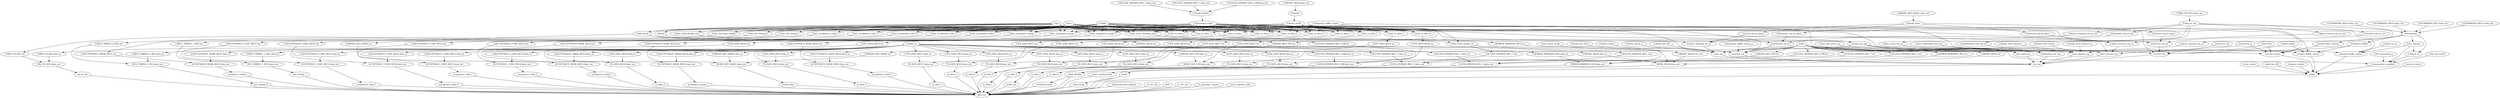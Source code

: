 strict digraph "" {
	"ACCEPTANCE_MASK_REG2.data_out"	 [complexity=2,
		importance=0.0743579494597,
		rank=0.0371789747298];
	acceptance_mask_2	 [complexity=2,
		importance=0.0699449049443,
		rank=0.0349724524722];
	"ACCEPTANCE_MASK_REG2.data_out" -> acceptance_mask_2;
	"[1]MODE_REG_BASIC.rst"	 [complexity=4,
		importance=0.152572129753,
		rank=0.0381430324383];
	"MODE_REG_BASIC.data_out"	 [complexity=3,
		importance=0.0753064756558,
		rank=0.0251021585519];
	"[1]MODE_REG_BASIC.rst" -> "MODE_REG_BASIC.data_out";
	"[1]BUS_TIMING_1_REG.we"	 [complexity=6,
		importance=0.143110195209,
		rank=0.0238516992014];
	"BUS_TIMING_1_REG.data_out"	 [complexity=5,
		importance=0.140147081205,
		rank=0.028029416241];
	"[1]BUS_TIMING_1_REG.we" -> "BUS_TIMING_1_REG.data_out";
	"[1]ACCEPTANCE_MASK_REG3.we"	 [complexity=3,
		importance=0.0773300332288,
		rank=0.0257766777429];
	"ACCEPTANCE_MASK_REG3.data_out"	 [complexity=2,
		importance=0.0743579494597,
		rank=0.0371789747298];
	"[1]ACCEPTANCE_MASK_REG3.we" -> "ACCEPTANCE_MASK_REG3.data_out";
	"[1]TX_DATA_REG5.data_in"	 [complexity=5,
		importance=0.0763674857173,
		rank=0.0152734971435];
	"TX_DATA_REG5.data_out"	 [complexity=3,
		importance=0.0743973057916,
		rank=0.0247991019305];
	"[1]TX_DATA_REG5.data_in" -> "TX_DATA_REG5.data_out";
	"TX_DATA_REG1.data_out"	 [complexity=3,
		importance=0.0743973057916,
		rank=0.0247991019305];
	tx_data_1	 [complexity=3,
		importance=0.0699580384431,
		rank=0.0233193461477];
	"TX_DATA_REG1.data_out" -> tx_data_1;
	"[1]IRQ_EN_REG.data_in"	 [complexity=4,
		importance=0.076318866071,
		rank=0.0190797165178];
	"IRQ_EN_REG.data_out"	 [complexity=2,
		importance=0.0743486861453,
		rank=0.0371743430727];
	"[1]IRQ_EN_REG.data_in" -> "IRQ_EN_REG.data_out";
	"[1]TX_DATA_REG3.data_in"	 [complexity=5,
		importance=0.0763674857173,
		rank=0.0152734971435];
	"TX_DATA_REG3.data_out"	 [complexity=3,
		importance=0.0743973057916,
		rank=0.0247991019305];
	"[1]TX_DATA_REG3.data_in" -> "TX_DATA_REG3.data_out";
	"[1]read_irq_reg"	 [complexity=14,
		importance=0.150883459417,
		rank=0.0107773899584];
	transmit_irq	 [complexity=12,
		importance=0.148084563124,
		rank=0.0123403802604];
	"[1]read_irq_reg" -> transmit_irq;
	bus_error_irq	 [complexity=12,
		importance=0.14674990236,
		rank=0.01222915853];
	"[1]read_irq_reg" -> bus_error_irq;
	arbitration_lost_irq	 [complexity=12,
		importance=0.14674990236,
		rank=0.01222915853];
	"[1]read_irq_reg" -> arbitration_lost_irq;
	error_irq	 [complexity=12,
		importance=0.149935989983,
		rank=0.0124946658319];
	"[1]read_irq_reg" -> error_irq;
	data_overrun_irq	 [complexity=12,
		importance=0.147727372771,
		rank=0.0123106143976];
	"[1]read_irq_reg" -> data_overrun_irq;
	error_passive_irq	 [complexity=12,
		importance=0.148594779692,
		rank=0.0123828983076];
	"[1]read_irq_reg" -> error_passive_irq;
	"[1]overrun_irq_en_basic"	 [complexity=19,
		importance=0.302099510967,
		rank=0.0158999742614];
	"[1]data_overrun_irq_en"	 [complexity=15,
		importance=0.299710370553,
		rank=0.0199806913702];
	"[1]overrun_irq_en_basic" -> "[1]data_overrun_irq_en";
	"[1]CLOCK_DIVIDER_REG_LOW.rst"	 [complexity=5,
		importance=6.2222418592,
		rank=1.24444837184];
	"CLOCK_DIVIDER_REG_LOW.data_out"	 [complexity=4,
		importance=3.11014134038,
		rank=0.777535335095];
	"[1]CLOCK_DIVIDER_REG_LOW.rst" -> "CLOCK_DIVIDER_REG_LOW.data_out";
	"[1]MODE_REG0.rst_sync"	 [complexity=45,
		importance=1.87420617808,
		rank=0.0416490261795];
	"MODE_REG0.data_out"	 [complexity=44,
		importance=0.93564637024,
		rank=0.0212646902327];
	"[1]MODE_REG0.rst_sync" -> "MODE_REG0.data_out";
	"[1]we"	 [complexity=49,
		importance=0.941884591692,
		rank=0.0192221345243];
	"[1]we_tx_data_0"	 [complexity=4,
		importance=0.0795860995608,
		rank=0.0198965248902];
	"[1]we" -> "[1]we_tx_data_0";
	"[1]we_tx_data_7"	 [complexity=4,
		importance=0.0795860995608,
		rank=0.0198965248902];
	"[1]we" -> "[1]we_tx_data_7";
	"[1]we_bus_timing_0"	 [complexity=6,
		importance=0.145152051595,
		rank=0.0241920085991];
	"[1]we" -> "[1]we_bus_timing_0";
	"[1]we_acceptance_code_1"	 [complexity=3,
		importance=0.0793898724962,
		rank=0.0264632908321];
	"[1]we" -> "[1]we_acceptance_code_1";
	"[1]we_acceptance_code_0"	 [complexity=6,
		importance=0.145185747145,
		rank=0.0241976245242];
	"[1]we" -> "[1]we_acceptance_code_0";
	"[1]we_acceptance_code_3"	 [complexity=3,
		importance=0.0793898724962,
		rank=0.0264632908321];
	"[1]we" -> "[1]we_acceptance_code_3";
	"[1]we_acceptance_code_2"	 [complexity=3,
		importance=0.0793898724962,
		rank=0.0264632908321];
	"[1]we" -> "[1]we_acceptance_code_2";
	"[1]we_bus_timing_1"	 [complexity=6,
		importance=0.145152051595,
		rank=0.0241920085991];
	"[1]we" -> "[1]we_bus_timing_1";
	"[1]read"	 [complexity=17,
		importance=0.152888541667,
		rank=0.00899344362746];
	"[1]we" -> "[1]read";
	"[1]we_tx_data_9"	 [complexity=4,
		importance=0.0795860995608,
		rank=0.0198965248902];
	"[1]we" -> "[1]we_tx_data_9";
	"[1]we_tx_data_8"	 [complexity=4,
		importance=0.0795860995608,
		rank=0.0198965248902];
	"[1]we" -> "[1]we_tx_data_8";
	"[1]we_tx_data_5"	 [complexity=4,
		importance=0.0795860995608,
		rank=0.0198965248902];
	"[1]we" -> "[1]we_tx_data_5";
	"[1]we_tx_data_4"	 [complexity=4,
		importance=0.0795860995608,
		rank=0.0198965248902];
	"[1]we" -> "[1]we_tx_data_4";
	"[1]we_tx_data_6"	 [complexity=4,
		importance=0.0795860995608,
		rank=0.0198965248902];
	"[1]we" -> "[1]we_tx_data_6";
	"[1]we_tx_data_1"	 [complexity=4,
		importance=0.0795860995608,
		rank=0.0198965248902];
	"[1]we" -> "[1]we_tx_data_1";
	"[1]we_tx_data_3"	 [complexity=4,
		importance=0.0795860995608,
		rank=0.0198965248902];
	"[1]we" -> "[1]we_tx_data_3";
	"[1]we_tx_data_2"	 [complexity=4,
		importance=0.0795860995608,
		rank=0.0198965248902];
	"[1]we" -> "[1]we_tx_data_2";
	"[1]we_acceptance_mask_3"	 [complexity=3,
		importance=0.0793898724962,
		rank=0.0264632908321];
	"[1]we" -> "[1]we_acceptance_mask_3";
	"[1]we_clock_divider_low"	 [complexity=8,
		importance=3.11724677527,
		rank=0.389655846909];
	"[1]we" -> "[1]we_clock_divider_low";
	"[1]we_error_warning_limit"	 [complexity=3,
		importance=0.0808588150506,
		rank=0.0269529383502];
	"[1]we" -> "[1]we_error_warning_limit";
	"[1]we_acceptance_mask_2"	 [complexity=3,
		importance=0.0793898724962,
		rank=0.0264632908321];
	"[1]we" -> "[1]we_acceptance_mask_2";
	"[1]we_acceptance_mask_0"	 [complexity=6,
		importance=0.145185747145,
		rank=0.0241976245242];
	"[1]we" -> "[1]we_acceptance_mask_0";
	"[1]we_acceptance_mask_1"	 [complexity=3,
		importance=0.0793898724962,
		rank=0.0264632908321];
	"[1]we" -> "[1]we_acceptance_mask_1";
	"[1]we_interrupt_enable"	 [complexity=3,
		importance=0.0793436783706,
		rank=0.0264478927902];
	"[1]we" -> "[1]we_interrupt_enable";
	"[1]we_mode"	 [complexity=45,
		importance=0.939942154639,
		rank=0.0208876034364];
	"[1]we" -> "[1]we_mode";
	arbitration_lost_capture	 [complexity=2,
		importance=0.0677383117022,
		rank=0.0338691558511];
	data_out	 [complexity=0,
		importance=0.0657958746492,
		rank=0.0];
	arbitration_lost_capture -> data_out;
	reset_mode	 [complexity=42,
		importance=0.923950891108,
		rank=0.0219988307407];
	reset_mode -> data_out;
	"BUS_TIMING_0_REG.data_out"	 [complexity=5,
		importance=0.140147081205,
		rank=0.028029416241];
	bus_timing_0	 [complexity=5,
		importance=0.135738522156,
		rank=0.0271477044312];
	"BUS_TIMING_0_REG.data_out" -> bus_timing_0;
	"[1]MODE_REG_BASIC.data_out"	 [complexity=23,
		importance=0.316027346399,
		rank=0.0137403194087];
	"[1]mode_basic"	 [complexity=23,
		importance=0.310981635858,
		rank=0.0135209406895];
	"[1]MODE_REG_BASIC.data_out" -> "[1]mode_basic";
	"[1]ACCEPTANCE_CODE_REG2.we"	 [complexity=3,
		importance=0.0773300332288,
		rank=0.0257766777429];
	"ACCEPTANCE_CODE_REG2.data_out"	 [complexity=2,
		importance=0.0743579494597,
		rank=0.0371789747298];
	"[1]ACCEPTANCE_CODE_REG2.we" -> "ACCEPTANCE_CODE_REG2.data_out";
	"[1]error_status"	 [complexity=17,
		importance=0.30181441702,
		rank=0.0177537892364];
	"[1]error_status" -> error_irq;
	"[1]tx_request"	 [complexity=7,
		importance=0.293256749181,
		rank=0.0418938213115];
	transmission_complete	 [complexity=6,
		importance=0.14687412247,
		rank=0.0244790204117];
	"[1]tx_request" -> transmission_complete;
	"[1]abort_tx"	 [complexity=9,
		importance=0.296443247004,
		rank=0.032938138556];
	"[1]tx_request" -> "[1]abort_tx";
	transmit_buffer_status	 [complexity=6,
		importance=0.145370741284,
		rank=0.0242284568807];
	"[1]tx_request" -> transmit_buffer_status;
	"[1]TX_DATA_REG6.we"	 [complexity=4,
		importance=0.0774216751018,
		rank=0.0193554187754];
	"TX_DATA_REG6.data_out"	 [complexity=3,
		importance=0.0743973057916,
		rank=0.0247991019305];
	"[1]TX_DATA_REG6.we" -> "TX_DATA_REG6.data_out";
	"[1]transmit_buffer_status_q"	 [complexity=15,
		importance=0.150131585369,
		rank=0.0100087723579];
	"[1]transmit_buffer_status_q" -> transmit_irq;
	acceptance_code_3	 [complexity=2,
		importance=0.0699449049443,
		rank=0.0349724524722];
	acceptance_code_3 -> data_out;
	acceptance_code_2	 [complexity=2,
		importance=0.0699449049443,
		rank=0.0349724524722];
	acceptance_code_2 -> data_out;
	acceptance_code_1	 [complexity=2,
		importance=0.0699449049443,
		rank=0.0349724524722];
	acceptance_code_1 -> data_out;
	acceptance_code_0	 [complexity=5,
		importance=0.135740779594,
		rank=0.0271481559187];
	acceptance_code_0 -> data_out;
	"[1]ACCEPTANCE_CODE_REG1.we"	 [complexity=3,
		importance=0.0773300332288,
		rank=0.0257766777429];
	"ACCEPTANCE_CODE_REG1.data_out"	 [complexity=2,
		importance=0.0743579494597,
		rank=0.0371789747298];
	"[1]ACCEPTANCE_CODE_REG1.we" -> "ACCEPTANCE_CODE_REG1.data_out";
	"[1]MODE_REG_BASIC.we"	 [complexity=4,
		importance=0.0775850402985,
		rank=0.0193962600746];
	"[1]MODE_REG_BASIC.we" -> "MODE_REG_BASIC.data_out";
	"[1]error_passive_irq_en"	 [complexity=18,
		importance=0.29939123523,
		rank=0.0166328464017];
	"[1]error_passive_irq_en" -> error_passive_irq;
	irq_reg	 [complexity=4,
		importance=0.142533870463,
		rank=0.0356334676158];
	transmit_irq -> irq_reg;
	acceptance_mask_3	 [complexity=2,
		importance=0.0699449049443,
		rank=0.0349724524722];
	"ACCEPTANCE_MASK_REG3.data_out" -> acceptance_mask_3;
	"[1]info_empty"	 [complexity=15,
		importance=0.300459031128,
		rank=0.0200306020752];
	receive_buffer_status	 [complexity=6,
		importance=0.144891832577,
		rank=0.0241486387628];
	"[1]info_empty" -> receive_buffer_status;
	receive_irq	 [complexity=12,
		importance=0.149258297037,
		rank=0.0124381914198];
	"[1]info_empty" -> receive_irq;
	"[1]mode"	 [complexity=13,
		importance=0.153154083923,
		rank=0.0117810833787];
	"[1]reset_mode"	 [complexity=11,
		importance=0.147960697613,
		rank=0.0134509725103];
	"[1]mode" -> "[1]reset_mode";
	"[1]TX_DATA_REG2.data_in"	 [complexity=5,
		importance=0.0763674857173,
		rank=0.0152734971435];
	"TX_DATA_REG2.data_out"	 [complexity=3,
		importance=0.0743973057916,
		rank=0.0247991019305];
	"[1]TX_DATA_REG2.data_in" -> "TX_DATA_REG2.data_out";
	"[1]TX_DATA_REG0.data_in"	 [complexity=5,
		importance=0.0763674857173,
		rank=0.0152734971435];
	"TX_DATA_REG0.data_out"	 [complexity=3,
		importance=0.0743973057916,
		rank=0.0247991019305];
	"[1]TX_DATA_REG0.data_in" -> "TX_DATA_REG0.data_out";
	"[1]TX_DATA_REG0.we"	 [complexity=4,
		importance=0.0774216751018,
		rank=0.0193554187754];
	"[1]we_tx_data_0" -> "[1]TX_DATA_REG0.we";
	acceptance_mask_0	 [complexity=5,
		importance=0.135740779594,
		rank=0.0271481559187];
	acceptance_mask_0 -> data_out;
	acceptance_mask_1	 [complexity=2,
		importance=0.0699449049443,
		rank=0.0349724524722];
	acceptance_mask_1 -> data_out;
	acceptance_mask_2 -> data_out;
	acceptance_mask_3 -> data_out;
	"[1]data_overrun_irq_en" -> data_overrun_irq;
	"[1]ACCEPTANCE_MASK_REG2.we"	 [complexity=3,
		importance=0.0773300332288,
		rank=0.0257766777429];
	"[1]ACCEPTANCE_MASK_REG2.we" -> "ACCEPTANCE_MASK_REG2.data_out";
	"TX_DATA_REG7.data_out"	 [complexity=3,
		importance=0.0743973057916,
		rank=0.0247991019305];
	tx_data_7	 [complexity=3,
		importance=0.0699580384431,
		rank=0.0233193461477];
	"TX_DATA_REG7.data_out" -> tx_data_7;
	"[1]IRQ_EN_REG.data_out"	 [complexity=20,
		importance=0.307944046726,
		rank=0.0153972023363];
	"[1]irq_en_ext"	 [complexity=20,
		importance=0.303537149621,
		rank=0.0151768574811];
	"[1]IRQ_EN_REG.data_out" -> "[1]irq_en_ext";
	tx_data_5	 [complexity=3,
		importance=0.0699580384431,
		rank=0.0233193461477];
	"TX_DATA_REG5.data_out" -> tx_data_5;
	irq_reg -> data_out;
	bus_timing_1	 [complexity=5,
		importance=0.135738522156,
		rank=0.0271477044312];
	"BUS_TIMING_1_REG.data_out" -> bus_timing_1;
	"[1]CLOCK_DIVIDER_REG_3.rst"	 [complexity=5,
		importance=6.22235553779,
		rank=1.24447110756];
	"CLOCK_DIVIDER_REG_3.data_out"	 [complexity=4,
		importance=3.11019817967,
		rank=0.777549544918];
	"[1]CLOCK_DIVIDER_REG_3.rst" -> "CLOCK_DIVIDER_REG_3.data_out";
	bus_timing_0 -> data_out;
	bus_timing_1 -> data_out;
	"ACCEPTANCE_CODE_REG1.data_out" -> acceptance_code_1;
	mode	 [complexity=44,
		importance=0.929144277417,
		rank=0.0211169153958];
	mode -> reset_mode;
	mode -> data_out;
	"[1]addr"	 [complexity=49,
		importance=0.941884591692,
		rank=0.0192221345243];
	"[1]addr" -> "[1]read_irq_reg";
	"[1]addr" -> "[1]we_tx_data_0";
	"[1]addr" -> "[1]we_tx_data_7";
	"[1]addr" -> "[1]we_bus_timing_0";
	"[1]addr" -> "[1]we_acceptance_code_1";
	"[1]addr" -> "[1]we_acceptance_code_0";
	"[1]addr" -> "[1]we_acceptance_code_3";
	"[1]addr" -> "[1]we_acceptance_code_2";
	"[1]addr" -> "[1]we_bus_timing_1";
	"[1]addr" -> "[1]we_tx_data_9";
	"[1]addr" -> "[1]we_tx_data_8";
	"[1]addr" -> "[1]we_tx_data_5";
	"[1]addr" -> "[1]we_tx_data_4";
	"[1]addr" -> "[1]we_tx_data_6";
	"[1]addr" -> "[1]we_tx_data_1";
	"[1]addr" -> "[1]we_tx_data_3";
	"[1]addr" -> "[1]we_tx_data_2";
	"[1]addr" -> "[1]we_acceptance_mask_3";
	"[1]addr" -> "[1]we_clock_divider_low";
	"[1]addr" -> "[1]we_error_warning_limit";
	"[1]addr" -> "[1]we_acceptance_mask_2";
	"[1]addr" -> "[1]we_acceptance_mask_0";
	"[1]addr" -> "[1]we_acceptance_mask_1";
	"[1]addr" -> "[1]we_interrupt_enable";
	"[1]addr" -> "[1]we_mode";
	"[1]TX_DATA_REG7.we"	 [complexity=4,
		importance=0.0774216751018,
		rank=0.0193554187754];
	"[1]we_tx_data_7" -> "[1]TX_DATA_REG7.we";
	"[1]TX_DATA_REG0.we" -> "TX_DATA_REG0.data_out";
	"[1]extended_mode"	 [complexity=13,
		importance=0.0824985260634,
		rank=0.00634604046641];
	"[1]extended_mode" -> "[1]we_tx_data_0";
	"[1]extended_mode" -> "[1]data_overrun_irq_en";
	"[1]extended_mode" -> "[1]we_tx_data_7";
	"[1]extended_mode" -> "[1]we_acceptance_code_1";
	"[1]extended_mode" -> "[1]we_acceptance_code_0";
	"[1]extended_mode" -> "[1]we_acceptance_code_3";
	"[1]extended_mode" -> "[1]we_acceptance_code_2";
	"[1]extended_mode" -> "[1]we_tx_data_9";
	"[1]extended_mode" -> "[1]we_tx_data_8";
	"[1]extended_mode" -> "[1]we_tx_data_5";
	"[1]extended_mode" -> "[1]we_tx_data_4";
	"[1]extended_mode" -> "[1]we_tx_data_6";
	"[1]extended_mode" -> "[1]we_tx_data_1";
	"[1]extended_mode" -> "[1]we_tx_data_3";
	"[1]extended_mode" -> "[1]we_tx_data_2";
	"[1]extended_mode" -> "[1]we_acceptance_mask_3";
	"[1]extended_mode" -> "[1]we_error_warning_limit";
	"[1]receive_irq_en"	 [complexity=15,
		importance=0.302772219086,
		rank=0.0201848146057];
	"[1]extended_mode" -> "[1]receive_irq_en";
	"[1]extended_mode" -> "[1]we_acceptance_mask_2";
	"[1]extended_mode" -> "[1]we_acceptance_mask_0";
	"[1]extended_mode" -> "[1]we_acceptance_mask_1";
	"[1]extended_mode" -> "[1]we_interrupt_enable";
	"[1]error_warning_irq_en"	 [complexity=17,
		importance=0.304127604978,
		rank=0.0178898591164];
	"[1]extended_mode" -> "[1]error_warning_irq_en";
	"[1]transmit_irq_en"	 [complexity=15,
		importance=0.152340188136,
		rank=0.0101560125424];
	"[1]extended_mode" -> "[1]transmit_irq_en";
	"[1]transmit_buffer_status"	 [complexity=13,
		importance=0.0829338688595,
		rank=0.0063795283738];
	"[1]transmit_buffer_status" -> transmit_irq;
	"[1]transmit_buffer_status" -> "[1]we_tx_data_0";
	"[1]transmit_buffer_status" -> "[1]we_tx_data_7";
	"[1]transmit_buffer_status" -> "[1]we_tx_data_9";
	"[1]transmit_buffer_status" -> "[1]we_tx_data_8";
	"[1]transmit_buffer_status" -> "[1]we_tx_data_5";
	"[1]transmit_buffer_status" -> "[1]we_tx_data_4";
	"[1]transmit_buffer_status" -> "[1]we_tx_data_6";
	"[1]transmit_buffer_status" -> "[1]we_tx_data_1";
	"[1]transmit_buffer_status" -> "[1]we_tx_data_3";
	"[1]transmit_buffer_status" -> "[1]we_tx_data_2";
	tx_data_2	 [complexity=3,
		importance=0.0699580384431,
		rank=0.0233193461477];
	"TX_DATA_REG2.data_out" -> tx_data_2;
	"TX_DATA_REG4.data_out"	 [complexity=3,
		importance=0.0743973057916,
		rank=0.0247991019305];
	tx_data_4	 [complexity=3,
		importance=0.0699580384431,
		rank=0.0233193461477];
	"TX_DATA_REG4.data_out" -> tx_data_4;
	"[1]tx_successful"	 [complexity=9,
		importance=0.295690681993,
		rank=0.0328545202215];
	"[1]tx_successful" -> transmission_complete;
	"[1]rst"	 [complexity=45,
		importance=2.81084072621,
		rank=0.0624631272492];
	"[1]rst" -> "[1]MODE_REG_BASIC.rst";
	"[1]rst" -> "[1]CLOCK_DIVIDER_REG_LOW.rst";
	"[1]rst" -> transmit_irq;
	"[1]rst" -> "[1]CLOCK_DIVIDER_REG_3.rst";
	"[1]rst" -> bus_error_irq;
	"[1]ERROR_WARNING_REG.rst"	 [complexity=3,
		importance=0.15361296247,
		rank=0.0512043208233];
	"[1]rst" -> "[1]ERROR_WARNING_REG.rst";
	"[1]rst" -> arbitration_lost_irq;
	"[1]rst" -> error_irq;
	"[1]rst" -> transmission_complete;
	"[1]MODE_REG0.rst"	 [complexity=45,
		importance=2.80889828916,
		rank=0.0624199619813];
	"[1]rst" -> "[1]MODE_REG0.rst";
	overrun_status	 [complexity=6,
		importance=0.14622085666,
		rank=0.0243701427767];
	"[1]rst" -> overrun_status;
	"[1]rst" -> receive_buffer_status;
	"[1]CLOCK_DIVIDER_REG_7.rst"	 [complexity=5,
		importance=6.22235553779,
		rank=1.24447110756];
	"[1]rst" -> "[1]CLOCK_DIVIDER_REG_7.rst";
	"[1]rst" -> data_overrun_irq;
	"[1]rst" -> transmit_buffer_status;
	"[1]rst" -> error_passive_irq;
	"[1]MODE_REG_EXT.rst"	 [complexity=4,
		importance=0.152609012938,
		rank=0.0381522532344];
	"[1]rst" -> "[1]MODE_REG_EXT.rst";
	"[1]rst" -> receive_irq;
	"[1]BUS_TIMING_0_REG.we"	 [complexity=6,
		importance=0.143110195209,
		rank=0.0238516992014];
	"[1]we_bus_timing_0" -> "[1]BUS_TIMING_0_REG.we";
	"[1]we_acceptance_code_1" -> "[1]ACCEPTANCE_CODE_REG1.we";
	"[1]ACCEPTANCE_CODE_REG0.we"	 [complexity=6,
		importance=0.143125907878,
		rank=0.0238543179797];
	"[1]we_acceptance_code_0" -> "[1]ACCEPTANCE_CODE_REG0.we";
	"[1]ACCEPTANCE_CODE_REG3.we"	 [complexity=3,
		importance=0.0773300332288,
		rank=0.0257766777429];
	"[1]we_acceptance_code_3" -> "[1]ACCEPTANCE_CODE_REG3.we";
	"[1]we_acceptance_code_2" -> "[1]ACCEPTANCE_CODE_REG2.we";
	"[1]set_reset_mode"	 [complexity=45,
		importance=1.87614861513,
		rank=0.0416921914474];
	"[1]set_reset_mode" -> "[1]MODE_REG0.rst_sync";
	"MODE_REG0.data_out" -> mode;
	"[1]MODE_REG_EXT.we"	 [complexity=4,
		importance=0.0776281185203,
		rank=0.0194070296301];
	"MODE_REG_EXT.data_out"	 [complexity=3,
		importance=0.075324917248,
		rank=0.0251083057493];
	"[1]MODE_REG_EXT.we" -> "MODE_REG_EXT.data_out";
	receive_status	 [complexity=6,
		importance=0.143965409038,
		rank=0.0239942348397];
	status	 [complexity=4,
		importance=0.142022971985,
		rank=0.0355057429963];
	receive_status -> status;
	rx_err_cnt	 [complexity=2,
		importance=0.0677383117022,
		rank=0.0338691558511];
	rx_err_cnt -> data_out;
	error_status	 [complexity=6,
		importance=0.143965409038,
		rank=0.0239942348397];
	error_status -> status;
	bus_error_irq -> irq_reg;
	"[1]MODE_REG0.data_in"	 [complexity=46,
		importance=0.937616550165,
		rank=0.0203829684819];
	"[1]MODE_REG0.data_in" -> "MODE_REG0.data_out";
	"[1]clear_data_overrun"	 [complexity=8,
		importance=0.148736123273,
		rank=0.0185920154091];
	"[1]clear_data_overrun" -> overrun_status;
	"[1]ACCEPTANCE_MASK_REG1.we"	 [complexity=3,
		importance=0.0773300332288,
		rank=0.0257766777429];
	"ACCEPTANCE_MASK_REG1.data_out"	 [complexity=2,
		importance=0.0743579494597,
		rank=0.0371789747298];
	"[1]ACCEPTANCE_MASK_REG1.we" -> "ACCEPTANCE_MASK_REG1.data_out";
	addr	 [complexity=2,
		importance=3.09434854557,
		rank=1.54717427278];
	addr -> data_out;
	"[1]command"	 [complexity=16,
		importance=0.166662617656,
		rank=0.0104164136035];
	"[1]command" -> "[1]tx_request";
	"[1]command" -> "[1]clear_data_overrun";
	"[1]command" -> "[1]abort_tx";
	"[1]release_buffer"	 [complexity=14,
		importance=0.15177356365,
		rank=0.0108409688321];
	"[1]command" -> "[1]release_buffer";
	"[1]we_bus_timing_1" -> "[1]BUS_TIMING_1_REG.we";
	"[1]mode_basic" -> "[1]overrun_irq_en_basic";
	"[1]error_irq_en_basic"	 [complexity=21,
		importance=0.306516745393,
		rank=0.0145960354949];
	"[1]mode_basic" -> "[1]error_irq_en_basic";
	"[1]transmit_irq_en_basic"	 [complexity=19,
		importance=0.15472932855,
		rank=0.00814364887106];
	"[1]mode_basic" -> "[1]transmit_irq_en_basic";
	"[1]receive_irq_en_basic"	 [complexity=19,
		importance=0.3051613595,
		rank=0.0160611241842];
	"[1]mode_basic" -> "[1]receive_irq_en_basic";
	"TX_DATA_REG8.data_out"	 [complexity=3,
		importance=0.0743973057916,
		rank=0.0247991019305];
	tx_data_8	 [complexity=3,
		importance=0.0699580384431,
		rank=0.0233193461477];
	"TX_DATA_REG8.data_out" -> tx_data_8;
	"[1]error_warning_irq_en_ext"	 [complexity=21,
		importance=0.306329280825,
		rank=0.0145871086107];
	"[1]error_warning_irq_en_ext" -> "[1]error_warning_irq_en";
	"[1]IRQ_EN_REG.we"	 [complexity=3,
		importance=0.0773084757328,
		rank=0.0257694919109];
	"[1]IRQ_EN_REG.we" -> "IRQ_EN_REG.data_out";
	"ERROR_WARNING_REG.data_out"	 [complexity=2,
		importance=0.0758268920141,
		rank=0.037913446007];
	"[1]ERROR_WARNING_REG.rst" -> "ERROR_WARNING_REG.data_out";
	"[1]ERROR_WARNING_REG.data_in"	 [complexity=4,
		importance=0.0777970719398,
		rank=0.0194492679849];
	"[1]ERROR_WARNING_REG.data_in" -> "ERROR_WARNING_REG.data_out";
	"ACCEPTANCE_CODE_REG3.data_out"	 [complexity=2,
		importance=0.0743579494597,
		rank=0.0371789747298];
	"ACCEPTANCE_CODE_REG3.data_out" -> acceptance_code_3;
	"[1]overrun"	 [complexity=15,
		importance=0.297397182594,
		rank=0.0198264788396];
	"[1]overrun" -> overrun_status;
	"[1]overrun" -> data_overrun_irq;
	"[1]ACCEPTANCE_CODE_REG0.data_in"	 [complexity=7,
		importance=0.142124004035,
		rank=0.0203034291478];
	"ACCEPTANCE_CODE_REG0.data_out"	 [complexity=5,
		importance=0.140153824109,
		rank=0.0280307648218];
	"[1]ACCEPTANCE_CODE_REG0.data_in" -> "ACCEPTANCE_CODE_REG0.data_out";
	"[1]TX_DATA_REG2.we"	 [complexity=4,
		importance=0.0774216751018,
		rank=0.0193554187754];
	"[1]TX_DATA_REG2.we" -> "TX_DATA_REG2.data_out";
	"[1]TX_DATA_REG9.data_in"	 [complexity=5,
		importance=0.0763674857173,
		rank=0.0152734971435];
	"TX_DATA_REG9.data_out"	 [complexity=3,
		importance=0.0743973057916,
		rank=0.0247991019305];
	"[1]TX_DATA_REG9.data_in" -> "TX_DATA_REG9.data_out";
	"[1]error_irq_en_basic" -> "[1]error_warning_irq_en";
	"[1]error_status_q"	 [complexity=17,
		importance=0.302057167156,
		rank=0.0177680686563];
	"[1]error_status_q" -> error_irq;
	arbitration_lost_irq -> irq_reg;
	"[1]CLOCK_DIVIDER_REG_3.data_in"	 [complexity=6,
		importance=3.1121683596,
		rank=0.5186947266];
	"[1]CLOCK_DIVIDER_REG_3.data_in" -> "CLOCK_DIVIDER_REG_3.data_out";
	clock_divider	 [complexity=4,
		importance=3.10501161226,
		rank=0.776252903066];
	"CLOCK_DIVIDER_REG_LOW.data_out" -> clock_divider;
	error_irq -> irq_reg;
	"[1]TX_DATA_REG9.we"	 [complexity=4,
		importance=0.0774216751018,
		rank=0.0193554187754];
	"[1]TX_DATA_REG9.we" -> "TX_DATA_REG9.data_out";
	"[1]COMMAND_REG0.data_out"	 [complexity=16,
		importance=0.173033838099,
		rank=0.0108146148812];
	"[1]COMMAND_REG0.data_out" -> "[1]command";
	"[1]transmit_irq_en_ext"	 [complexity=19,
		importance=0.154541863982,
		rank=0.00813378231486];
	"[1]transmit_irq_en_ext" -> "[1]transmit_irq_en";
	"[1]CLOCK_DIVIDER_REG_7.data_in"	 [complexity=6,
		importance=3.1121683596,
		rank=0.5186947266];
	"CLOCK_DIVIDER_REG_7.data_out"	 [complexity=4,
		importance=3.11019817967,
		rank=0.777549544918];
	"[1]CLOCK_DIVIDER_REG_7.data_in" -> "CLOCK_DIVIDER_REG_7.data_out";
	tx_err_cnt	 [complexity=2,
		importance=0.0677383117022,
		rank=0.0338691558511];
	tx_err_cnt -> data_out;
	"[1]ACCEPTANCE_CODE_REG3.we" -> "ACCEPTANCE_CODE_REG3.data_out";
	transmission_complete -> status;
	"[1]MODE_REG_BASIC.data_in"	 [complexity=5,
		importance=0.0772766555815,
		rank=0.0154553311163];
	"[1]MODE_REG_BASIC.data_in" -> "MODE_REG_BASIC.data_out";
	"[1]TX_DATA_REG3.we"	 [complexity=4,
		importance=0.0774216751018,
		rank=0.0193554187754];
	"[1]TX_DATA_REG3.we" -> "TX_DATA_REG3.data_out";
	"[1]MODE_REG0.rst" -> "MODE_REG0.data_out";
	node_bus_off	 [complexity=6,
		importance=0.143965409038,
		rank=0.0239942348397];
	node_bus_off -> status;
	"[1]read" -> "[1]read_irq_reg";
	"[1]ACCEPTANCE_CODE_REG0.we" -> "ACCEPTANCE_CODE_REG0.data_out";
	"[1]ERROR_WARNING_REG.we"	 [complexity=3,
		importance=0.0787989757832,
		rank=0.0262663252611];
	"[1]ERROR_WARNING_REG.we" -> "ERROR_WARNING_REG.data_out";
	"[1]abort_tx" -> transmission_complete;
	overrun_status -> status;
	"[1]node_error_passive_q"	 [complexity=18,
		importance=0.596515755929,
		rank=0.0331397642183];
	"[1]node_error_passive_q" -> error_passive_irq;
	"[1]set_arbitration_lost_irq"	 [complexity=14,
		importance=0.295442241774,
		rank=0.0211030172696];
	"[1]set_arbitration_lost_irq" -> arbitration_lost_irq;
	"[1]transmit_irq_en_basic" -> "[1]transmit_irq_en";
	"[1]we_tx_data_9" -> "[1]TX_DATA_REG9.we";
	"[1]TX_DATA_REG8.we"	 [complexity=4,
		importance=0.0774216751018,
		rank=0.0193554187754];
	"[1]we_tx_data_8" -> "[1]TX_DATA_REG8.we";
	"[1]TX_DATA_REG5.we"	 [complexity=4,
		importance=0.0774216751018,
		rank=0.0193554187754];
	"[1]we_tx_data_5" -> "[1]TX_DATA_REG5.we";
	"[1]TX_DATA_REG4.we"	 [complexity=4,
		importance=0.0774216751018,
		rank=0.0193554187754];
	"[1]we_tx_data_4" -> "[1]TX_DATA_REG4.we";
	"[1]cs"	 [complexity=49,
		importance=0.941884591692,
		rank=0.0192221345243];
	"[1]cs" -> "[1]we_tx_data_0";
	"[1]cs" -> "[1]we_tx_data_7";
	"[1]cs" -> "[1]we_bus_timing_0";
	"[1]cs" -> "[1]we_acceptance_code_1";
	"[1]cs" -> "[1]we_acceptance_code_0";
	"[1]cs" -> "[1]we_acceptance_code_3";
	"[1]cs" -> "[1]we_acceptance_code_2";
	"[1]cs" -> "[1]we_bus_timing_1";
	"[1]cs" -> "[1]read";
	"[1]cs" -> "[1]we_tx_data_9";
	"[1]cs" -> "[1]we_tx_data_8";
	"[1]cs" -> "[1]we_tx_data_5";
	"[1]cs" -> "[1]we_tx_data_4";
	"[1]cs" -> "[1]we_tx_data_6";
	"[1]cs" -> "[1]we_tx_data_1";
	"[1]cs" -> "[1]we_tx_data_3";
	"[1]cs" -> "[1]we_tx_data_2";
	"[1]cs" -> "[1]we_acceptance_mask_3";
	"[1]cs" -> "[1]we_clock_divider_low";
	"[1]cs" -> "[1]we_error_warning_limit";
	"[1]cs" -> "[1]we_acceptance_mask_2";
	"[1]cs" -> "[1]we_acceptance_mask_0";
	"[1]cs" -> "[1]we_acceptance_mask_1";
	"[1]cs" -> "[1]we_interrupt_enable";
	"[1]cs" -> "[1]we_mode";
	"[1]we_tx_data_6" -> "[1]TX_DATA_REG6.we";
	"[1]TX_DATA_REG1.we"	 [complexity=4,
		importance=0.0774216751018,
		rank=0.0193554187754];
	"[1]we_tx_data_1" -> "[1]TX_DATA_REG1.we";
	mode_ext	 [complexity=3,
		importance=0.0702669125253,
		rank=0.0234223041751];
	mode_ext -> data_out;
	"[1]we_tx_data_3" -> "[1]TX_DATA_REG3.we";
	"[1]we_tx_data_2" -> "[1]TX_DATA_REG2.we";
	"[1]COMMAND_REG4.data_out"	 [complexity=16,
		importance=0.173033838099,
		rank=0.0108146148812];
	"[1]COMMAND_REG4.data_out" -> "[1]command";
	receive_buffer_status -> status;
	"[1]TX_DATA_REG4.data_in"	 [complexity=5,
		importance=0.0763674857173,
		rank=0.0152734971435];
	"[1]TX_DATA_REG4.data_in" -> "TX_DATA_REG4.data_out";
	"[1]ACCEPTANCE_MASK_REG0.data_in"	 [complexity=7,
		importance=0.142124004035,
		rank=0.0203034291478];
	"ACCEPTANCE_MASK_REG0.data_out"	 [complexity=5,
		importance=0.140153824109,
		rank=0.0280307648218];
	"[1]ACCEPTANCE_MASK_REG0.data_in" -> "ACCEPTANCE_MASK_REG0.data_out";
	"[1]set_bus_error_irq"	 [complexity=14,
		importance=0.295442241774,
		rank=0.0211030172696];
	"[1]set_bus_error_irq" -> bus_error_irq;
	"[1]TX_DATA_REG4.we" -> "TX_DATA_REG4.data_out";
	"[1]MODE_REG0.we"	 [complexity=45,
		importance=0.937924934882,
		rank=0.0208427763307];
	"[1]MODE_REG0.we" -> "MODE_REG0.data_out";
	"[1]we_acceptance_mask_3" -> "[1]ACCEPTANCE_MASK_REG3.we";
	"[1]reset_mode" -> transmit_irq;
	"[1]reset_mode" -> "[1]we_tx_data_0";
	"[1]reset_mode" -> "[1]we_tx_data_7";
	"[1]reset_mode" -> "[1]we_bus_timing_0";
	"[1]reset_mode" -> "[1]we_acceptance_code_1";
	"[1]reset_mode" -> "[1]we_acceptance_code_0";
	"[1]reset_mode" -> "[1]we_acceptance_code_3";
	"[1]reset_mode" -> "[1]we_acceptance_code_2";
	"[1]reset_mode" -> "[1]MODE_REG_EXT.we";
	"[1]reset_mode" -> bus_error_irq;
	"[1]reset_mode" -> "[1]we_bus_timing_1";
	"[1]reset_mode" -> arbitration_lost_irq;
	"[1]reset_mode" -> overrun_status;
	"[1]reset_mode" -> "[1]we_tx_data_9";
	"[1]reset_mode" -> "[1]we_tx_data_8";
	"[1]reset_mode" -> "[1]we_tx_data_5";
	"[1]reset_mode" -> "[1]we_tx_data_4";
	"[1]reset_mode" -> "[1]we_tx_data_6";
	"[1]reset_mode" -> "[1]we_tx_data_1";
	"[1]reset_mode" -> "[1]we_tx_data_3";
	"[1]reset_mode" -> "[1]we_tx_data_2";
	"[1]reset_mode" -> receive_buffer_status;
	"[1]reset_mode" -> "[1]we_acceptance_mask_3";
	"[1]reset_mode" -> data_overrun_irq;
	"[1]reset_mode" -> "[1]we_error_warning_limit";
	"[1]reset_mode" -> transmit_buffer_status;
	"[1]reset_mode" -> "[1]we_acceptance_mask_2";
	"[1]reset_mode" -> "[1]we_acceptance_mask_0";
	"[1]reset_mode" -> "[1]we_acceptance_mask_1";
	"[1]we_clock_divider_hi"	 [complexity=5,
		importance=3.11522955552,
		rank=0.623045911103];
	"[1]reset_mode" -> "[1]we_clock_divider_hi";
	"[1]reset_mode" -> error_passive_irq;
	"[1]reset_mode" -> receive_irq;
	"[1]ACCEPTANCE_CODE_REG1.data_in"	 [complexity=4,
		importance=0.0763281293854,
		rank=0.0190820323464];
	"[1]ACCEPTANCE_CODE_REG1.data_in" -> "ACCEPTANCE_CODE_REG1.data_out";
	"[1]TX_DATA_REG7.data_in"	 [complexity=5,
		importance=0.0763674857173,
		rank=0.0152734971435];
	"[1]TX_DATA_REG7.data_in" -> "TX_DATA_REG7.data_out";
	"[1]need_to_tx"	 [complexity=8,
		importance=0.147313178337,
		rank=0.0184141472921];
	"[1]need_to_tx" -> transmit_buffer_status;
	tx_data_6	 [complexity=3,
		importance=0.0699580384431,
		rank=0.0233193461477];
	"TX_DATA_REG6.data_out" -> tx_data_6;
	"[1]bus_error_irq_en"	 [complexity=14,
		importance=0.295701480567,
		rank=0.0211215343262];
	"[1]bus_error_irq_en" -> bus_error_irq;
	tx_data_9	 [complexity=3,
		importance=0.0699580384431,
		rank=0.0233193461477];
	tx_data_9 -> data_out;
	tx_data_8 -> data_out;
	"[1]release_buffer" -> receive_buffer_status;
	"[1]release_buffer" -> receive_irq;
	rx_message_counter	 [complexity=2,
		importance=0.0677383117022,
		rank=0.0338691558511];
	rx_message_counter -> data_out;
	tx_data_0	 [complexity=3,
		importance=0.0699580384431,
		rank=0.0233193461477];
	"TX_DATA_REG0.data_out" -> tx_data_0;
	"[1]node_bus_off"	 [complexity=17,
		importance=0.30181441702,
		rank=0.0177537892364];
	"[1]node_bus_off" -> error_irq;
	tx_data_3	 [complexity=3,
		importance=0.0699580384431,
		rank=0.0233193461477];
	tx_data_3 -> data_out;
	tx_data_2 -> data_out;
	tx_data_1 -> data_out;
	tx_data_0 -> data_out;
	tx_data_7 -> data_out;
	tx_data_6 -> data_out;
	tx_data_5 -> data_out;
	tx_data_4 -> data_out;
	"[1]overrun_q"	 [complexity=15,
		importance=0.297591382704,
		rank=0.0198394255136];
	"[1]overrun_q" -> overrun_status;
	"[1]overrun_q" -> data_overrun_irq;
	"[1]CLOCK_DIVIDER_REG_7.rst" -> "CLOCK_DIVIDER_REG_7.data_out";
	"CLOCK_DIVIDER_REG_7.data_out" -> clock_divider;
	"MODE_REG_EXT.data_out" -> mode_ext;
	data_overrun_irq -> irq_reg;
	"[1]CLOCK_DIVIDER_REG_LOW.we"	 [complexity=5,
		importance=3.11258796882,
		rank=0.622517593763];
	"[1]we_clock_divider_low" -> "[1]CLOCK_DIVIDER_REG_LOW.we";
	"[1]we_clock_divider_low" -> "[1]we_clock_divider_hi";
	"[1]we_error_warning_limit" -> "[1]ERROR_WARNING_REG.we";
	"[1]receive_irq_en_basic" -> "[1]receive_irq_en";
	"[1]irq_en_ext" -> "[1]error_passive_irq_en";
	"[1]irq_en_ext" -> "[1]error_warning_irq_en_ext";
	"[1]irq_en_ext" -> "[1]transmit_irq_en_ext";
	"[1]irq_en_ext" -> "[1]bus_error_irq_en";
	"[1]data_overrun_irq_en_ext"	 [complexity=19,
		importance=0.301912046399,
		rank=0.0158901077052];
	"[1]irq_en_ext" -> "[1]data_overrun_irq_en_ext";
	"[1]receive_irq_en_ext"	 [complexity=19,
		importance=0.304973894933,
		rank=0.016051257628];
	"[1]irq_en_ext" -> "[1]receive_irq_en_ext";
	"[1]arbitration_lost_irq_en"	 [complexity=14,
		importance=0.295701480567,
		rank=0.0211215343262];
	"[1]irq_en_ext" -> "[1]arbitration_lost_irq_en";
	"[1]MODE_REG0.data_out"	 [complexity=13,
		importance=0.159656176745,
		rank=0.012281244365];
	"[1]MODE_REG0.data_out" -> "[1]mode";
	"[1]receive_irq_en" -> receive_irq;
	"[1]TX_DATA_REG8.we" -> "TX_DATA_REG8.data_out";
	"[1]BUS_TIMING_0_REG.we" -> "BUS_TIMING_0_REG.data_out";
	"[1]data_overrun_irq_en_ext" -> "[1]data_overrun_irq_en";
	"[1]TX_DATA_REG8.data_in"	 [complexity=5,
		importance=0.0763674857173,
		rank=0.0152734971435];
	"[1]TX_DATA_REG8.data_in" -> "TX_DATA_REG8.data_out";
	"[1]ACCEPTANCE_MASK_REG1.data_in"	 [complexity=4,
		importance=0.0763281293854,
		rank=0.0190820323464];
	"[1]ACCEPTANCE_MASK_REG1.data_in" -> "ACCEPTANCE_MASK_REG1.data_out";
	"[1]CLOCK_DIVIDER_REG_LOW.data_in"	 [complexity=6,
		importance=3.1121115203,
		rank=0.518685253384];
	"[1]CLOCK_DIVIDER_REG_LOW.data_in" -> "CLOCK_DIVIDER_REG_LOW.data_out";
	"[1]ACCEPTANCE_MASK_REG2.data_in"	 [complexity=4,
		importance=0.0763281293854,
		rank=0.0190820323464];
	"[1]ACCEPTANCE_MASK_REG2.data_in" -> "ACCEPTANCE_MASK_REG2.data_out";
	"[1]BUS_TIMING_0_REG.data_in"	 [complexity=7,
		importance=0.142117261131,
		rank=0.0203024658758];
	"[1]BUS_TIMING_0_REG.data_in" -> "BUS_TIMING_0_REG.data_out";
	"[1]CLOCK_DIVIDER_REG_7.we"	 [complexity=5,
		importance=3.11275829045,
		rank=0.62255165809];
	"[1]CLOCK_DIVIDER_REG_7.we" -> "CLOCK_DIVIDER_REG_7.data_out";
	"ACCEPTANCE_CODE_REG0.data_out" -> acceptance_code_0;
	"[1]data_in"	 [complexity=46,
		importance=0.939558987218,
		rank=0.0204251953743];
	"[1]data_in" -> "[1]TX_DATA_REG5.data_in";
	"[1]data_in" -> "[1]IRQ_EN_REG.data_in";
	"[1]data_in" -> "[1]TX_DATA_REG3.data_in";
	"[1]data_in" -> "[1]TX_DATA_REG2.data_in";
	"[1]data_in" -> "[1]TX_DATA_REG0.data_in";
	"[1]data_in" -> "[1]MODE_REG0.data_in";
	"[1]data_in" -> "[1]ERROR_WARNING_REG.data_in";
	"[1]data_in" -> "[1]ACCEPTANCE_CODE_REG0.data_in";
	"[1]data_in" -> "[1]TX_DATA_REG9.data_in";
	"[1]data_in" -> "[1]CLOCK_DIVIDER_REG_3.data_in";
	"[1]data_in" -> "[1]CLOCK_DIVIDER_REG_7.data_in";
	"[1]data_in" -> "[1]MODE_REG_BASIC.data_in";
	"[1]data_in" -> "[1]TX_DATA_REG4.data_in";
	"[1]data_in" -> "[1]ACCEPTANCE_MASK_REG0.data_in";
	"[1]data_in" -> "[1]ACCEPTANCE_CODE_REG1.data_in";
	"[1]data_in" -> "[1]TX_DATA_REG7.data_in";
	"[1]data_in" -> "[1]TX_DATA_REG8.data_in";
	"[1]data_in" -> "[1]ACCEPTANCE_MASK_REG1.data_in";
	"[1]data_in" -> "[1]CLOCK_DIVIDER_REG_LOW.data_in";
	"[1]data_in" -> "[1]ACCEPTANCE_MASK_REG2.data_in";
	"[1]data_in" -> "[1]BUS_TIMING_0_REG.data_in";
	"[1]TX_DATA_REG6.data_in"	 [complexity=5,
		importance=0.0763674857173,
		rank=0.0152734971435];
	"[1]data_in" -> "[1]TX_DATA_REG6.data_in";
	"[1]ACCEPTANCE_MASK_REG3.data_in"	 [complexity=4,
		importance=0.0763281293854,
		rank=0.0190820323464];
	"[1]data_in" -> "[1]ACCEPTANCE_MASK_REG3.data_in";
	"[1]ACCEPTANCE_CODE_REG3.data_in"	 [complexity=4,
		importance=0.0763281293854,
		rank=0.0190820323464];
	"[1]data_in" -> "[1]ACCEPTANCE_CODE_REG3.data_in";
	"[1]MODE_REG_EXT.data_in"	 [complexity=5,
		importance=0.0772950971738,
		rank=0.0154590194348];
	"[1]data_in" -> "[1]MODE_REG_EXT.data_in";
	"[1]BUS_TIMING_1_REG.data_in"	 [complexity=7,
		importance=0.142117261131,
		rank=0.0203024658758];
	"[1]data_in" -> "[1]BUS_TIMING_1_REG.data_in";
	"[1]ACCEPTANCE_CODE_REG2.data_in"	 [complexity=4,
		importance=0.0763281293854,
		rank=0.0190820323464];
	"[1]data_in" -> "[1]ACCEPTANCE_CODE_REG2.data_in";
	"[1]TX_DATA_REG1.data_in"	 [complexity=5,
		importance=0.0763674857173,
		rank=0.0152734971435];
	"[1]data_in" -> "[1]TX_DATA_REG1.data_in";
	transmit_buffer_status -> status;
	irq_en_ext	 [complexity=2,
		importance=0.0699417890406,
		rank=0.0349708945203];
	irq_en_ext -> data_out;
	"[1]we_acceptance_mask_2" -> "[1]ACCEPTANCE_MASK_REG2.we";
	"IRQ_EN_REG.data_out" -> irq_en_ext;
	"[1]ACCEPTANCE_MASK_REG0.we"	 [complexity=6,
		importance=0.143125907878,
		rank=0.0238543179797];
	"[1]we_acceptance_mask_0" -> "[1]ACCEPTANCE_MASK_REG0.we";
	"[1]we_acceptance_mask_1" -> "[1]ACCEPTANCE_MASK_REG1.we";
	"[1]ACCEPTANCE_MASK_REG0.we" -> "ACCEPTANCE_MASK_REG0.data_out";
	"TX_DATA_REG3.data_out" -> tx_data_3;
	"[1]TX_DATA_REG7.we" -> "TX_DATA_REG7.data_out";
	"[1]TX_DATA_REG1.we" -> "TX_DATA_REG1.data_out";
	"[1]CLOCK_DIVIDER_REG_3.we"	 [complexity=5,
		importance=3.11275829045,
		rank=0.62255165809];
	"[1]CLOCK_DIVIDER_REG_3.we" -> "CLOCK_DIVIDER_REG_3.data_out";
	"[1]CLOCK_DIVIDER_REG_LOW.we" -> "CLOCK_DIVIDER_REG_LOW.data_out";
	"ACCEPTANCE_MASK_REG0.data_out" -> acceptance_mask_0;
	error_capture_code	 [complexity=2,
		importance=0.0677383117022,
		rank=0.0338691558511];
	error_capture_code -> data_out;
	"[1]we_clock_divider_hi" -> "[1]CLOCK_DIVIDER_REG_7.we";
	"[1]we_clock_divider_hi" -> "[1]CLOCK_DIVIDER_REG_3.we";
	"[1]CLOCK_DIVIDER_REG_LOW.data_out"	 [complexity=15,
		importance=0.0973213314268,
		rank=0.00648808876179];
	"[1]clock_divider"	 [complexity=15,
		importance=0.092191603312,
		rank=0.00614610688747];
	"[1]CLOCK_DIVIDER_REG_LOW.data_out" -> "[1]clock_divider";
	"[1]node_error_passive"	 [complexity=18,
		importance=0.59632155582,
		rank=0.0331289753233];
	"[1]node_error_passive" -> error_passive_irq;
	mode_basic	 [complexity=3,
		importance=0.0702607651146,
		rank=0.0234202550382];
	mode_basic -> data_out;
	"[1]clock_divider" -> "[1]extended_mode";
	"[1]TX_DATA_REG6.data_in" -> "TX_DATA_REG6.data_out";
	"[1]ACCEPTANCE_MASK_REG3.data_in" -> "ACCEPTANCE_MASK_REG3.data_out";
	error_passive_irq -> irq_reg;
	transmit_status	 [complexity=6,
		importance=0.143965409038,
		rank=0.0239942348397];
	transmit_status -> status;
	"[1]we_interrupt_enable" -> "[1]IRQ_EN_REG.we";
	"[1]receive_irq"	 [complexity=15,
		importance=0.305241020648,
		rank=0.0203494013766];
	"[1]receive_irq" -> receive_irq;
	"[1]node_error_active"	 [complexity=18,
		importance=0.299131996436,
		rank=0.0166184442465];
	"[1]node_error_active" -> error_passive_irq;
	"ACCEPTANCE_MASK_REG1.data_out" -> acceptance_mask_1;
	status -> data_out;
	"[1]ACCEPTANCE_CODE_REG3.data_in" -> "ACCEPTANCE_CODE_REG3.data_out";
	"[1]receive_irq_en_ext" -> "[1]receive_irq_en";
	"[1]tx_successful_q"	 [complexity=9,
		importance=0.296014348842,
		rank=0.0328904832047];
	"[1]tx_successful_q" -> transmission_complete;
	"[1]node_bus_off_q"	 [complexity=17,
		importance=0.302057167156,
		rank=0.0177680686563];
	"[1]node_bus_off_q" -> error_irq;
	"[1]arbitration_lost_irq_en" -> arbitration_lost_irq;
	"[1]MODE_REG_EXT.data_in" -> "MODE_REG_EXT.data_out";
	"MODE_REG_BASIC.data_out" -> mode_basic;
	error_warning_limit	 [complexity=2,
		importance=0.0704344783012,
		rank=0.0352172391506];
	error_warning_limit -> data_out;
	"[1]BUS_TIMING_1_REG.data_in" -> "BUS_TIMING_1_REG.data_out";
	"[1]ACCEPTANCE_CODE_REG2.data_in" -> "ACCEPTANCE_CODE_REG2.data_out";
	"[1]MODE_REG_EXT.rst" -> "MODE_REG_EXT.data_out";
	clock_divider -> data_out;
	extended_mode	 [complexity=2,
		importance=3.09531853501,
		rank=1.54765926751];
	clock_divider -> extended_mode;
	"ACCEPTANCE_CODE_REG2.data_out" -> acceptance_code_2;
	"[1]error_warning_irq_en" -> error_irq;
	"[1]CLOCK_DIVIDER_REG_3.data_out"	 [complexity=15,
		importance=0.0973781707203,
		rank=0.00649187804802];
	"[1]CLOCK_DIVIDER_REG_3.data_out" -> "[1]clock_divider";
	"[1]TX_DATA_REG1.data_in" -> "TX_DATA_REG1.data_out";
	extended_mode -> data_out;
	"TX_DATA_REG9.data_out" -> tx_data_9;
	"[1]we_mode" -> "[1]MODE_REG_BASIC.we";
	"[1]we_mode" -> "[1]MODE_REG_EXT.we";
	"[1]we_mode" -> "[1]MODE_REG0.we";
	"CLOCK_DIVIDER_REG_3.data_out" -> clock_divider;
	"[1]transmit_irq_en" -> transmit_irq;
	"[1]COMMAND_REG.data_out"	 [complexity=16,
		importance=0.172936761752,
		rank=0.0108085476095];
	"[1]COMMAND_REG.data_out" -> "[1]command";
	receive_irq -> irq_reg;
	"[1]TX_DATA_REG5.we" -> "TX_DATA_REG5.data_out";
	"[1]COMMAND_REG1.data_out"	 [complexity=16,
		importance=0.173546265063,
		rank=0.0108466415664];
	"[1]COMMAND_REG1.data_out" -> "[1]command";
	"ERROR_WARNING_REG.data_out" -> error_warning_limit;
	"[1]CLOCK_DIVIDER_REG_7.data_out"	 [complexity=15,
		importance=0.0973781707203,
		rank=0.00649187804802];
	"[1]CLOCK_DIVIDER_REG_7.data_out" -> "[1]clock_divider";
}
